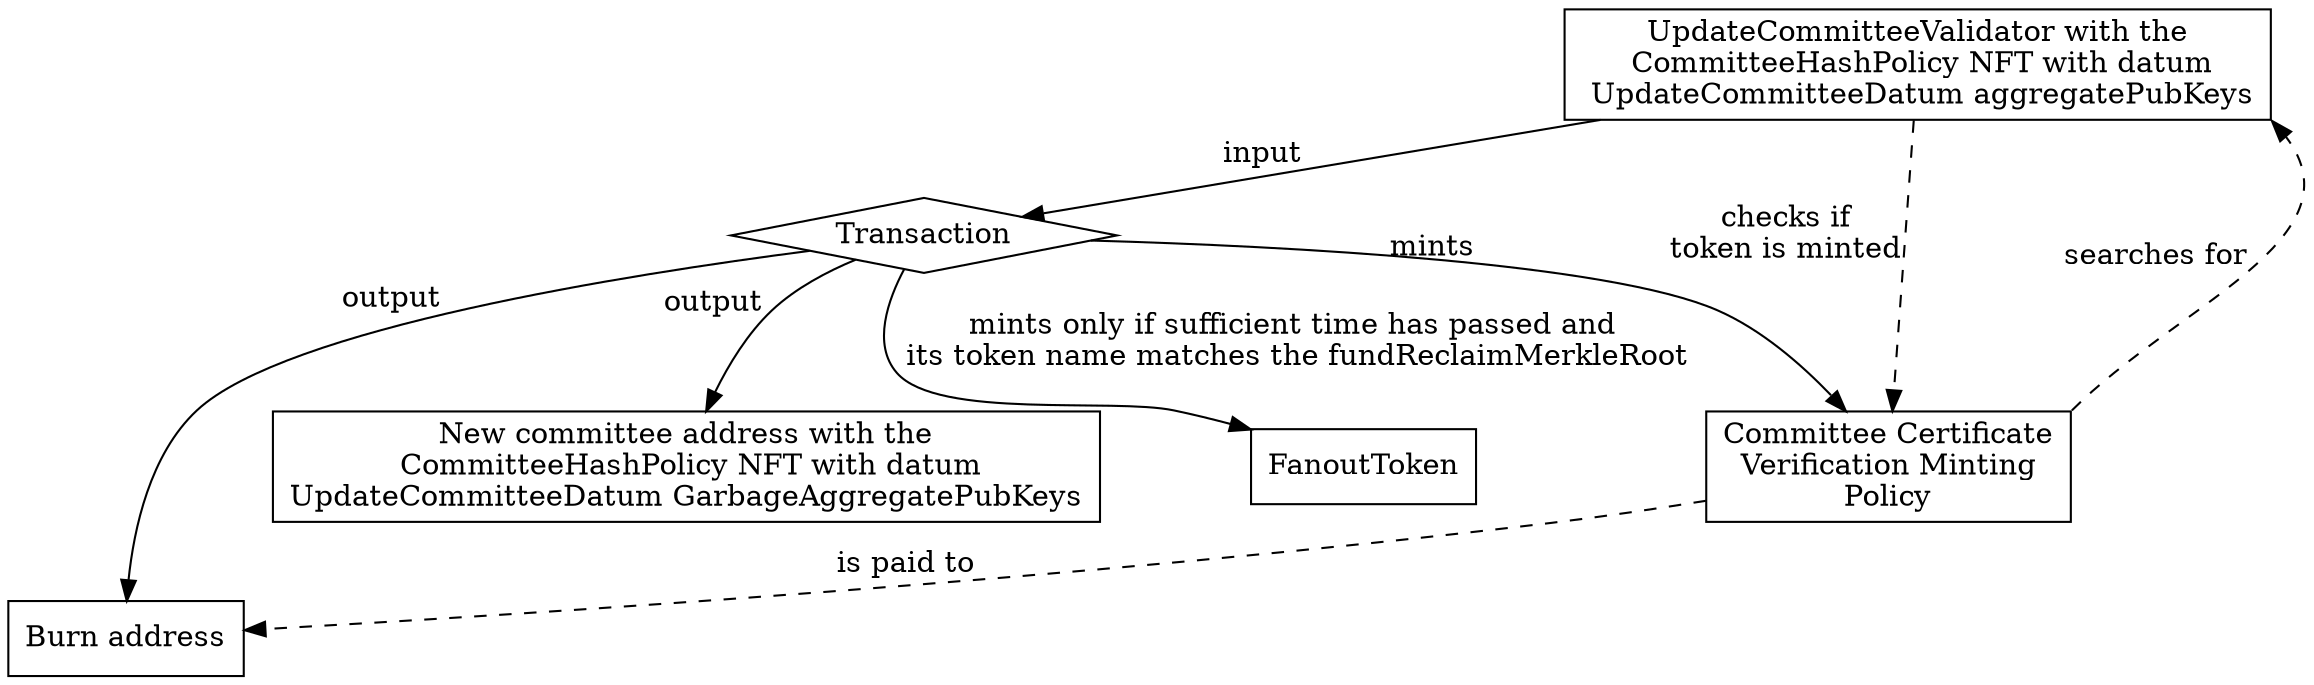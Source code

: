 strict digraph {
  node [shape=record]
  graph [nodesep="1", ranksep="0.5"]

  currentCommittee [ label = "UpdateCommitteeValidator with the\n CommitteeHashPolicy NFT with datum\n UpdateCommitteeDatum aggregatePubKeys" ];
  transaction [ label = "Transaction", shape=diamond ];
  committeeCertificateVerificationMintingPolicy [label = "Committee Certificate\nVerification Minting\nPolicy"];
  fanoutToken [label = "FanoutToken"];
  burnAddress [ label = "Burn address"];
  newCommittee [ label = "New committee address with the\n CommitteeHashPolicy NFT with datum\nUpdateCommitteeDatum GarbageAggregatePubKeys"];

  currentCommittee  -> transaction [xlabel = "input"];
  currentCommittee -> committeeCertificateVerificationMintingPolicy [ style = dashed, xlabel = "checks if\ntoken is minted" ];
  committeeCertificateVerificationMintingPolicy:ne -> currentCommittee:se [ style = dashed, xlabel = "searches for" ];
  transaction -> committeeCertificateVerificationMintingPolicy [ xlabel = "mints" ];
  committeeCertificateVerificationMintingPolicy -> burnAddress [ xlabel = "is paid to", style=dashed ];
  transaction -> newCommittee [ xlabel = "output" ];
  transaction -> burnAddress [ xlabel = "output" ];
  transaction -> fanoutToken [ label = "mints only if sufficient time has passed and\n its token name matches the fundReclaimMerkleRoot" ];
}
